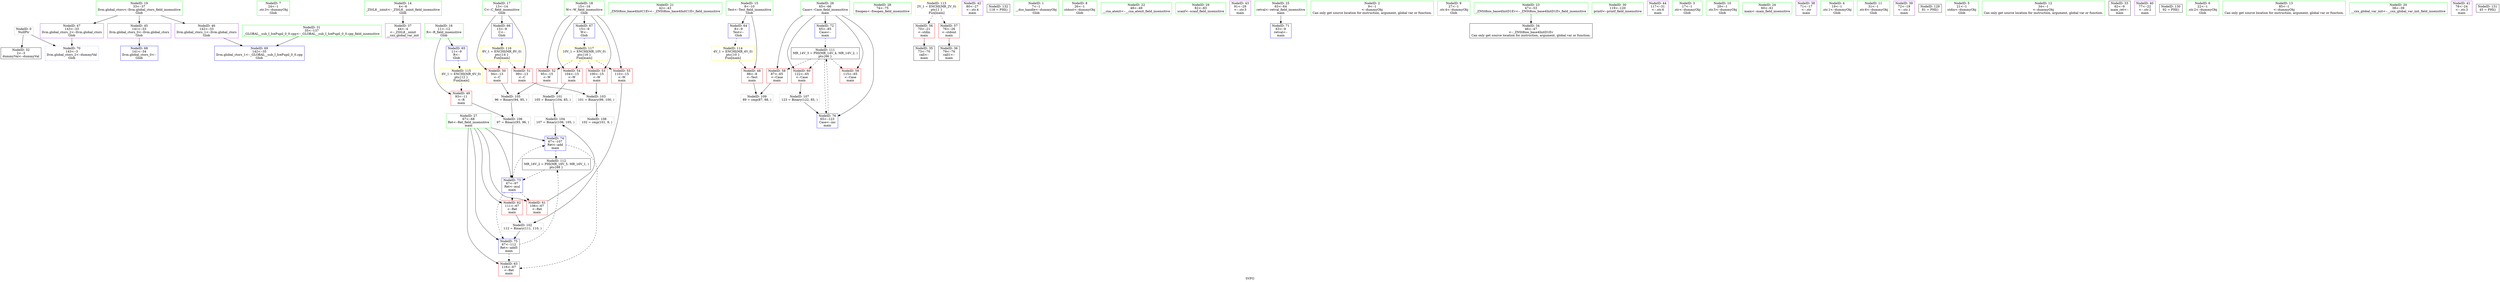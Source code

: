 digraph "SVFG" {
	label="SVFG";

	Node0x55c79b1cdf90 [shape=record,color=grey,label="{NodeID: 0\nNullPtr}"];
	Node0x55c79b1cdf90 -> Node0x55c79b1e0ab0[style=solid];
	Node0x55c79b1cdf90 -> Node0x55c79b1e3bc0[style=solid];
	Node0x55c79b1df600 [shape=record,color=green,label="{NodeID: 7\n24\<--1\n.str.3\<--dummyObj\nGlob }"];
	Node0x55c79b1dfa30 [shape=record,color=green,label="{NodeID: 14\n4\<--6\n_ZStL8__ioinit\<--_ZStL8__ioinit_field_insensitive\nGlob }"];
	Node0x55c79b1dfa30 -> Node0x55c79b1e0f20[style=solid];
	Node0x55c79b1e60e0 [shape=record,color=grey,label="{NodeID: 104\n107 = Binary(106, 105, )\n}"];
	Node0x55c79b1e60e0 -> Node0x55c79b1e3f30[style=solid];
	Node0x55c79b1e0040 [shape=record,color=green,label="{NodeID: 21\n42\<--43\n_ZNSt8ios_base4InitC1Ev\<--_ZNSt8ios_base4InitC1Ev_field_insensitive\n}"];
	Node0x55c79b1e9fd0 [shape=record,color=black,label="{NodeID: 111\nMR_14V_3 = PHI(MR_14V_4, MR_14V_2, )\npts\{66 \}\n}"];
	Node0x55c79b1e9fd0 -> Node0x55c79b1e30e0[style=dashed];
	Node0x55c79b1e9fd0 -> Node0x55c79b1e31b0[style=dashed];
	Node0x55c79b1e9fd0 -> Node0x55c79b1e3280[style=dashed];
	Node0x55c79b1e9fd0 -> Node0x55c79b1e40d0[style=dashed];
	Node0x55c79b1e06b0 [shape=record,color=green,label="{NodeID: 28\n74\<--75\nfreopen\<--freopen_field_insensitive\n}"];
	Node0x55c79b1e0d80 [shape=record,color=black,label="{NodeID: 35\n73\<--70\ncall\<--\nmain\n}"];
	Node0x55c79b1e1330 [shape=record,color=purple,label="{NodeID: 42\n80\<--27\n\<--.str.4\nmain\n}"];
	Node0x55c79b1f00f0 [shape=record,color=black,label="{NodeID: 132\n118 = PHI()\n}"];
	Node0x55c79b1e2990 [shape=record,color=red,label="{NodeID: 49\n93\<--11\n\<--R\nmain\n}"];
	Node0x55c79b1e2990 -> Node0x55c79b1e63a0[style=solid];
	Node0x55c79b1e2f40 [shape=record,color=red,label="{NodeID: 56\n70\<--21\n\<--stdin\nmain\n}"];
	Node0x55c79b1e2f40 -> Node0x55c79b1e0d80[style=solid];
	Node0x55c79b1e34f0 [shape=record,color=red,label="{NodeID: 63\n116\<--67\n\<--Ret\nmain\n}"];
	Node0x55c79b1e3bc0 [shape=record,color=blue, style = dotted,label="{NodeID: 70\n143\<--3\nllvm.global_ctors_2\<--dummyVal\nGlob }"];
	Node0x55c79b1ce0e0 [shape=record,color=green,label="{NodeID: 1\n7\<--1\n__dso_handle\<--dummyObj\nGlob }"];
	Node0x55c79b1df690 [shape=record,color=green,label="{NodeID: 8\n26\<--1\nstdout\<--dummyObj\nGlob }"];
	Node0x55c79b1dfb00 [shape=record,color=green,label="{NodeID: 15\n8\<--10\nTest\<--Test_field_insensitive\nGlob }"];
	Node0x55c79b1dfb00 -> Node0x55c79b1e28c0[style=solid];
	Node0x55c79b1dfb00 -> Node0x55c79b1e35c0[style=solid];
	Node0x55c79b1e6220 [shape=record,color=grey,label="{NodeID: 105\n96 = Binary(94, 95, )\n}"];
	Node0x55c79b1e6220 -> Node0x55c79b1e63a0[style=solid];
	Node0x55c79b1e0140 [shape=record,color=green,label="{NodeID: 22\n48\<--49\n__cxa_atexit\<--__cxa_atexit_field_insensitive\n}"];
	Node0x55c79b1ea4d0 [shape=record,color=black,label="{NodeID: 112\nMR_16V_2 = PHI(MR_16V_5, MR_16V_1, )\npts\{68 \}\n}"];
	Node0x55c79b1ea4d0 -> Node0x55c79b1e3e60[style=dashed];
	Node0x55c79b1e07b0 [shape=record,color=green,label="{NodeID: 29\n82\<--83\nscanf\<--scanf_field_insensitive\n}"];
	Node0x55c79b1e0e50 [shape=record,color=black,label="{NodeID: 36\n79\<--76\ncall1\<--\nmain\n}"];
	Node0x55c79b1e1400 [shape=record,color=purple,label="{NodeID: 43\n91\<--29\n\<--.str.5\nmain\n}"];
	Node0x55c79b1e2a60 [shape=record,color=red,label="{NodeID: 50\n94\<--13\n\<--C\nmain\n}"];
	Node0x55c79b1e2a60 -> Node0x55c79b1e6220[style=solid];
	Node0x55c79b1e3010 [shape=record,color=red,label="{NodeID: 57\n76\<--26\n\<--stdout\nmain\n}"];
	Node0x55c79b1e3010 -> Node0x55c79b1e0e50[style=solid];
	Node0x55c79b1e35c0 [shape=record,color=blue,label="{NodeID: 64\n8\<--9\nTest\<--\nGlob }"];
	Node0x55c79b1e35c0 -> Node0x55c79b1eb4f0[style=dashed];
	Node0x55c79b1e3cc0 [shape=record,color=blue,label="{NodeID: 71\n63\<--9\nretval\<--\nmain\n}"];
	Node0x55c79b1deb80 [shape=record,color=green,label="{NodeID: 2\n9\<--1\n\<--dummyObj\nCan only get source location for instruction, argument, global var or function.}"];
	Node0x55c79b1df720 [shape=record,color=green,label="{NodeID: 9\n27\<--1\n.str.4\<--dummyObj\nGlob }"];
	Node0x55c79b1dfbd0 [shape=record,color=green,label="{NodeID: 16\n11\<--12\nR\<--R_field_insensitive\nGlob }"];
	Node0x55c79b1dfbd0 -> Node0x55c79b1e2990[style=solid];
	Node0x55c79b1dfbd0 -> Node0x55c79b1e36c0[style=solid];
	Node0x55c79b1e63a0 [shape=record,color=grey,label="{NodeID: 106\n97 = Binary(93, 96, )\n}"];
	Node0x55c79b1e63a0 -> Node0x55c79b1e3e60[style=solid];
	Node0x55c79b1e0240 [shape=record,color=green,label="{NodeID: 23\n47\<--53\n_ZNSt8ios_base4InitD1Ev\<--_ZNSt8ios_base4InitD1Ev_field_insensitive\n}"];
	Node0x55c79b1e0240 -> Node0x55c79b1e0c80[style=solid];
	Node0x55c79b1ea9d0 [shape=record,color=yellow,style=double,label="{NodeID: 113\n2V_1 = ENCHI(MR_2V_0)\npts\{1 \}\nFun[main]}"];
	Node0x55c79b1ea9d0 -> Node0x55c79b1e2f40[style=dashed];
	Node0x55c79b1ea9d0 -> Node0x55c79b1e3010[style=dashed];
	Node0x55c79b1e08b0 [shape=record,color=green,label="{NodeID: 30\n119\<--120\nprintf\<--printf_field_insensitive\n}"];
	Node0x55c79b1e0f20 [shape=record,color=purple,label="{NodeID: 37\n44\<--4\n\<--_ZStL8__ioinit\n__cxx_global_var_init\n}"];
	Node0x55c79b1e14d0 [shape=record,color=purple,label="{NodeID: 44\n117\<--31\n\<--.str.6\nmain\n}"];
	Node0x55c79b1e2b30 [shape=record,color=red,label="{NodeID: 51\n99\<--13\n\<--C\nmain\n}"];
	Node0x55c79b1e2b30 -> Node0x55c79b1e1eb0[style=solid];
	Node0x55c79b1e30e0 [shape=record,color=red,label="{NodeID: 58\n87\<--65\n\<--Case\nmain\n}"];
	Node0x55c79b1e30e0 -> Node0x55c79b1e6820[style=solid];
	Node0x55c79b1e36c0 [shape=record,color=blue,label="{NodeID: 65\n11\<--9\nR\<--\nGlob }"];
	Node0x55c79b1e36c0 -> Node0x55c79b1eb5d0[style=dashed];
	Node0x55c79b1e3d90 [shape=record,color=blue,label="{NodeID: 72\n65\<--85\nCase\<--\nmain\n}"];
	Node0x55c79b1e3d90 -> Node0x55c79b1e9fd0[style=dashed];
	Node0x55c79b1dec10 [shape=record,color=green,label="{NodeID: 3\n17\<--1\n.str\<--dummyObj\nGlob }"];
	Node0x55c79b1df7b0 [shape=record,color=green,label="{NodeID: 10\n29\<--1\n.str.5\<--dummyObj\nGlob }"];
	Node0x55c79b1dfca0 [shape=record,color=green,label="{NodeID: 17\n13\<--14\nC\<--C_field_insensitive\nGlob }"];
	Node0x55c79b1dfca0 -> Node0x55c79b1e2a60[style=solid];
	Node0x55c79b1dfca0 -> Node0x55c79b1e2b30[style=solid];
	Node0x55c79b1dfca0 -> Node0x55c79b1e37c0[style=solid];
	Node0x55c79b1e6520 [shape=record,color=grey,label="{NodeID: 107\n123 = Binary(122, 85, )\n}"];
	Node0x55c79b1e6520 -> Node0x55c79b1e40d0[style=solid];
	Node0x55c79b1e0340 [shape=record,color=green,label="{NodeID: 24\n60\<--61\nmain\<--main_field_insensitive\n}"];
	Node0x55c79b1eb4f0 [shape=record,color=yellow,style=double,label="{NodeID: 114\n4V_1 = ENCHI(MR_4V_0)\npts\{10 \}\nFun[main]}"];
	Node0x55c79b1eb4f0 -> Node0x55c79b1e28c0[style=dashed];
	Node0x55c79b1e09b0 [shape=record,color=green,label="{NodeID: 31\n35\<--137\n_GLOBAL__sub_I_IcePupil_0_0.cpp\<--_GLOBAL__sub_I_IcePupil_0_0.cpp_field_insensitive\n}"];
	Node0x55c79b1e09b0 -> Node0x55c79b1e3ac0[style=solid];
	Node0x55c79b1e0ff0 [shape=record,color=purple,label="{NodeID: 38\n71\<--17\n\<--.str\nmain\n}"];
	Node0x55c79b1e15a0 [shape=record,color=purple,label="{NodeID: 45\n141\<--33\nllvm.global_ctors_0\<--llvm.global_ctors\nGlob }"];
	Node0x55c79b1e15a0 -> Node0x55c79b1e39c0[style=solid];
	Node0x55c79b1e2c00 [shape=record,color=red,label="{NodeID: 52\n95\<--15\n\<--W\nmain\n}"];
	Node0x55c79b1e2c00 -> Node0x55c79b1e6220[style=solid];
	Node0x55c79b1e31b0 [shape=record,color=red,label="{NodeID: 59\n115\<--65\n\<--Case\nmain\n}"];
	Node0x55c79b1e37c0 [shape=record,color=blue,label="{NodeID: 66\n13\<--9\nC\<--\nGlob }"];
	Node0x55c79b1e37c0 -> Node0x55c79b1eb6b0[style=dashed];
	Node0x55c79b1e3e60 [shape=record,color=blue,label="{NodeID: 73\n67\<--97\nRet\<--mul\nmain\n}"];
	Node0x55c79b1e3e60 -> Node0x55c79b1e3350[style=dashed];
	Node0x55c79b1e3e60 -> Node0x55c79b1e3420[style=dashed];
	Node0x55c79b1e3e60 -> Node0x55c79b1e3f30[style=dashed];
	Node0x55c79b1e3e60 -> Node0x55c79b1e4000[style=dashed];
	Node0x55c79b1deca0 [shape=record,color=green,label="{NodeID: 4\n19\<--1\n.str.1\<--dummyObj\nGlob }"];
	Node0x55c79b1df840 [shape=record,color=green,label="{NodeID: 11\n31\<--1\n.str.6\<--dummyObj\nGlob }"];
	Node0x55c79b1e1bb0 [shape=record,color=grey,label="{NodeID: 101\n105 = Binary(104, 85, )\n}"];
	Node0x55c79b1e1bb0 -> Node0x55c79b1e60e0[style=solid];
	Node0x55c79b1dfd70 [shape=record,color=green,label="{NodeID: 18\n15\<--16\nW\<--W_field_insensitive\nGlob }"];
	Node0x55c79b1dfd70 -> Node0x55c79b1e2c00[style=solid];
	Node0x55c79b1dfd70 -> Node0x55c79b1e2cd0[style=solid];
	Node0x55c79b1dfd70 -> Node0x55c79b1e2da0[style=solid];
	Node0x55c79b1dfd70 -> Node0x55c79b1e2e70[style=solid];
	Node0x55c79b1dfd70 -> Node0x55c79b1e38c0[style=solid];
	Node0x55c79b1e66a0 [shape=record,color=grey,label="{NodeID: 108\n102 = cmp(101, 9, )\n}"];
	Node0x55c79b1e0440 [shape=record,color=green,label="{NodeID: 25\n63\<--64\nretval\<--retval_field_insensitive\nmain\n}"];
	Node0x55c79b1e0440 -> Node0x55c79b1e3cc0[style=solid];
	Node0x55c79b1eb5d0 [shape=record,color=yellow,style=double,label="{NodeID: 115\n6V_1 = ENCHI(MR_6V_0)\npts\{12 \}\nFun[main]}"];
	Node0x55c79b1eb5d0 -> Node0x55c79b1e2990[style=dashed];
	Node0x55c79b1e0ab0 [shape=record,color=black,label="{NodeID: 32\n2\<--3\ndummyVal\<--dummyVal\n}"];
	Node0x55c79b1e10c0 [shape=record,color=purple,label="{NodeID: 39\n72\<--19\n\<--.str.1\nmain\n}"];
	Node0x55c79b1efdf0 [shape=record,color=black,label="{NodeID: 129\n81 = PHI()\n}"];
	Node0x55c79b1e16a0 [shape=record,color=purple,label="{NodeID: 46\n142\<--33\nllvm.global_ctors_1\<--llvm.global_ctors\nGlob }"];
	Node0x55c79b1e16a0 -> Node0x55c79b1e3ac0[style=solid];
	Node0x55c79b1e2cd0 [shape=record,color=red,label="{NodeID: 53\n100\<--15\n\<--W\nmain\n}"];
	Node0x55c79b1e2cd0 -> Node0x55c79b1e1eb0[style=solid];
	Node0x55c79b1e3280 [shape=record,color=red,label="{NodeID: 60\n122\<--65\n\<--Case\nmain\n}"];
	Node0x55c79b1e3280 -> Node0x55c79b1e6520[style=solid];
	Node0x55c79b1e38c0 [shape=record,color=blue,label="{NodeID: 67\n15\<--9\nW\<--\nGlob }"];
	Node0x55c79b1e38c0 -> Node0x55c79b1eb790[style=dashed];
	Node0x55c79b1e3f30 [shape=record,color=blue,label="{NodeID: 74\n67\<--107\nRet\<--add\nmain\n}"];
	Node0x55c79b1e3f30 -> Node0x55c79b1e34f0[style=dashed];
	Node0x55c79b1e3f30 -> Node0x55c79b1ea4d0[style=dashed];
	Node0x55c79b1ded30 [shape=record,color=green,label="{NodeID: 5\n21\<--1\nstdin\<--dummyObj\nGlob }"];
	Node0x55c79b1df8d0 [shape=record,color=green,label="{NodeID: 12\n34\<--1\n\<--dummyObj\nCan only get source location for instruction, argument, global var or function.}"];
	Node0x55c79b1e1d30 [shape=record,color=grey,label="{NodeID: 102\n112 = Binary(111, 110, )\n}"];
	Node0x55c79b1e1d30 -> Node0x55c79b1e4000[style=solid];
	Node0x55c79b1dfe40 [shape=record,color=green,label="{NodeID: 19\n33\<--37\nllvm.global_ctors\<--llvm.global_ctors_field_insensitive\nGlob }"];
	Node0x55c79b1dfe40 -> Node0x55c79b1e15a0[style=solid];
	Node0x55c79b1dfe40 -> Node0x55c79b1e16a0[style=solid];
	Node0x55c79b1dfe40 -> Node0x55c79b1e17a0[style=solid];
	Node0x55c79b1e6820 [shape=record,color=grey,label="{NodeID: 109\n89 = cmp(87, 88, )\n}"];
	Node0x55c79b1e0510 [shape=record,color=green,label="{NodeID: 26\n65\<--66\nCase\<--Case_field_insensitive\nmain\n}"];
	Node0x55c79b1e0510 -> Node0x55c79b1e30e0[style=solid];
	Node0x55c79b1e0510 -> Node0x55c79b1e31b0[style=solid];
	Node0x55c79b1e0510 -> Node0x55c79b1e3280[style=solid];
	Node0x55c79b1e0510 -> Node0x55c79b1e3d90[style=solid];
	Node0x55c79b1e0510 -> Node0x55c79b1e40d0[style=solid];
	Node0x55c79b1eb6b0 [shape=record,color=yellow,style=double,label="{NodeID: 116\n8V_1 = ENCHI(MR_8V_0)\npts\{14 \}\nFun[main]}"];
	Node0x55c79b1eb6b0 -> Node0x55c79b1e2a60[style=dashed];
	Node0x55c79b1eb6b0 -> Node0x55c79b1e2b30[style=dashed];
	Node0x55c79b1e0bb0 [shape=record,color=black,label="{NodeID: 33\n62\<--9\nmain_ret\<--\nmain\n}"];
	Node0x55c79b1e1190 [shape=record,color=purple,label="{NodeID: 40\n77\<--22\n\<--.str.2\nmain\n}"];
	Node0x55c79b1efef0 [shape=record,color=black,label="{NodeID: 130\n92 = PHI()\n}"];
	Node0x55c79b1e17a0 [shape=record,color=purple,label="{NodeID: 47\n143\<--33\nllvm.global_ctors_2\<--llvm.global_ctors\nGlob }"];
	Node0x55c79b1e17a0 -> Node0x55c79b1e3bc0[style=solid];
	Node0x55c79b1e2da0 [shape=record,color=red,label="{NodeID: 54\n104\<--15\n\<--W\nmain\n}"];
	Node0x55c79b1e2da0 -> Node0x55c79b1e1bb0[style=solid];
	Node0x55c79b1e3350 [shape=record,color=red,label="{NodeID: 61\n106\<--67\n\<--Ret\nmain\n}"];
	Node0x55c79b1e3350 -> Node0x55c79b1e60e0[style=solid];
	Node0x55c79b1e39c0 [shape=record,color=blue,label="{NodeID: 68\n141\<--34\nllvm.global_ctors_0\<--\nGlob }"];
	Node0x55c79b1e4000 [shape=record,color=blue,label="{NodeID: 75\n67\<--112\nRet\<--add5\nmain\n}"];
	Node0x55c79b1e4000 -> Node0x55c79b1e34f0[style=dashed];
	Node0x55c79b1e4000 -> Node0x55c79b1ea4d0[style=dashed];
	Node0x55c79b1df570 [shape=record,color=green,label="{NodeID: 6\n22\<--1\n.str.2\<--dummyObj\nGlob }"];
	Node0x55c79b1df960 [shape=record,color=green,label="{NodeID: 13\n85\<--1\n\<--dummyObj\nCan only get source location for instruction, argument, global var or function.}"];
	Node0x55c79b1e1eb0 [shape=record,color=grey,label="{NodeID: 103\n101 = Binary(99, 100, )\n}"];
	Node0x55c79b1e1eb0 -> Node0x55c79b1e66a0[style=solid];
	Node0x55c79b1dff40 [shape=record,color=green,label="{NodeID: 20\n38\<--39\n__cxx_global_var_init\<--__cxx_global_var_init_field_insensitive\n}"];
	Node0x55c79b1e05e0 [shape=record,color=green,label="{NodeID: 27\n67\<--68\nRet\<--Ret_field_insensitive\nmain\n}"];
	Node0x55c79b1e05e0 -> Node0x55c79b1e3350[style=solid];
	Node0x55c79b1e05e0 -> Node0x55c79b1e3420[style=solid];
	Node0x55c79b1e05e0 -> Node0x55c79b1e34f0[style=solid];
	Node0x55c79b1e05e0 -> Node0x55c79b1e3e60[style=solid];
	Node0x55c79b1e05e0 -> Node0x55c79b1e3f30[style=solid];
	Node0x55c79b1e05e0 -> Node0x55c79b1e4000[style=solid];
	Node0x55c79b1eb790 [shape=record,color=yellow,style=double,label="{NodeID: 117\n10V_1 = ENCHI(MR_10V_0)\npts\{16 \}\nFun[main]}"];
	Node0x55c79b1eb790 -> Node0x55c79b1e2c00[style=dashed];
	Node0x55c79b1eb790 -> Node0x55c79b1e2cd0[style=dashed];
	Node0x55c79b1eb790 -> Node0x55c79b1e2da0[style=dashed];
	Node0x55c79b1eb790 -> Node0x55c79b1e2e70[style=dashed];
	Node0x55c79b1e0c80 [shape=record,color=black,label="{NodeID: 34\n46\<--47\n\<--_ZNSt8ios_base4InitD1Ev\nCan only get source location for instruction, argument, global var or function.}"];
	Node0x55c79b1e1260 [shape=record,color=purple,label="{NodeID: 41\n78\<--24\n\<--.str.3\nmain\n}"];
	Node0x55c79b1efff0 [shape=record,color=black,label="{NodeID: 131\n45 = PHI()\n}"];
	Node0x55c79b1e28c0 [shape=record,color=red,label="{NodeID: 48\n88\<--8\n\<--Test\nmain\n}"];
	Node0x55c79b1e28c0 -> Node0x55c79b1e6820[style=solid];
	Node0x55c79b1e2e70 [shape=record,color=red,label="{NodeID: 55\n110\<--15\n\<--W\nmain\n}"];
	Node0x55c79b1e2e70 -> Node0x55c79b1e1d30[style=solid];
	Node0x55c79b1e3420 [shape=record,color=red,label="{NodeID: 62\n111\<--67\n\<--Ret\nmain\n}"];
	Node0x55c79b1e3420 -> Node0x55c79b1e1d30[style=solid];
	Node0x55c79b1e3ac0 [shape=record,color=blue,label="{NodeID: 69\n142\<--35\nllvm.global_ctors_1\<--_GLOBAL__sub_I_IcePupil_0_0.cpp\nGlob }"];
	Node0x55c79b1e40d0 [shape=record,color=blue,label="{NodeID: 76\n65\<--123\nCase\<--inc\nmain\n}"];
	Node0x55c79b1e40d0 -> Node0x55c79b1e9fd0[style=dashed];
}
